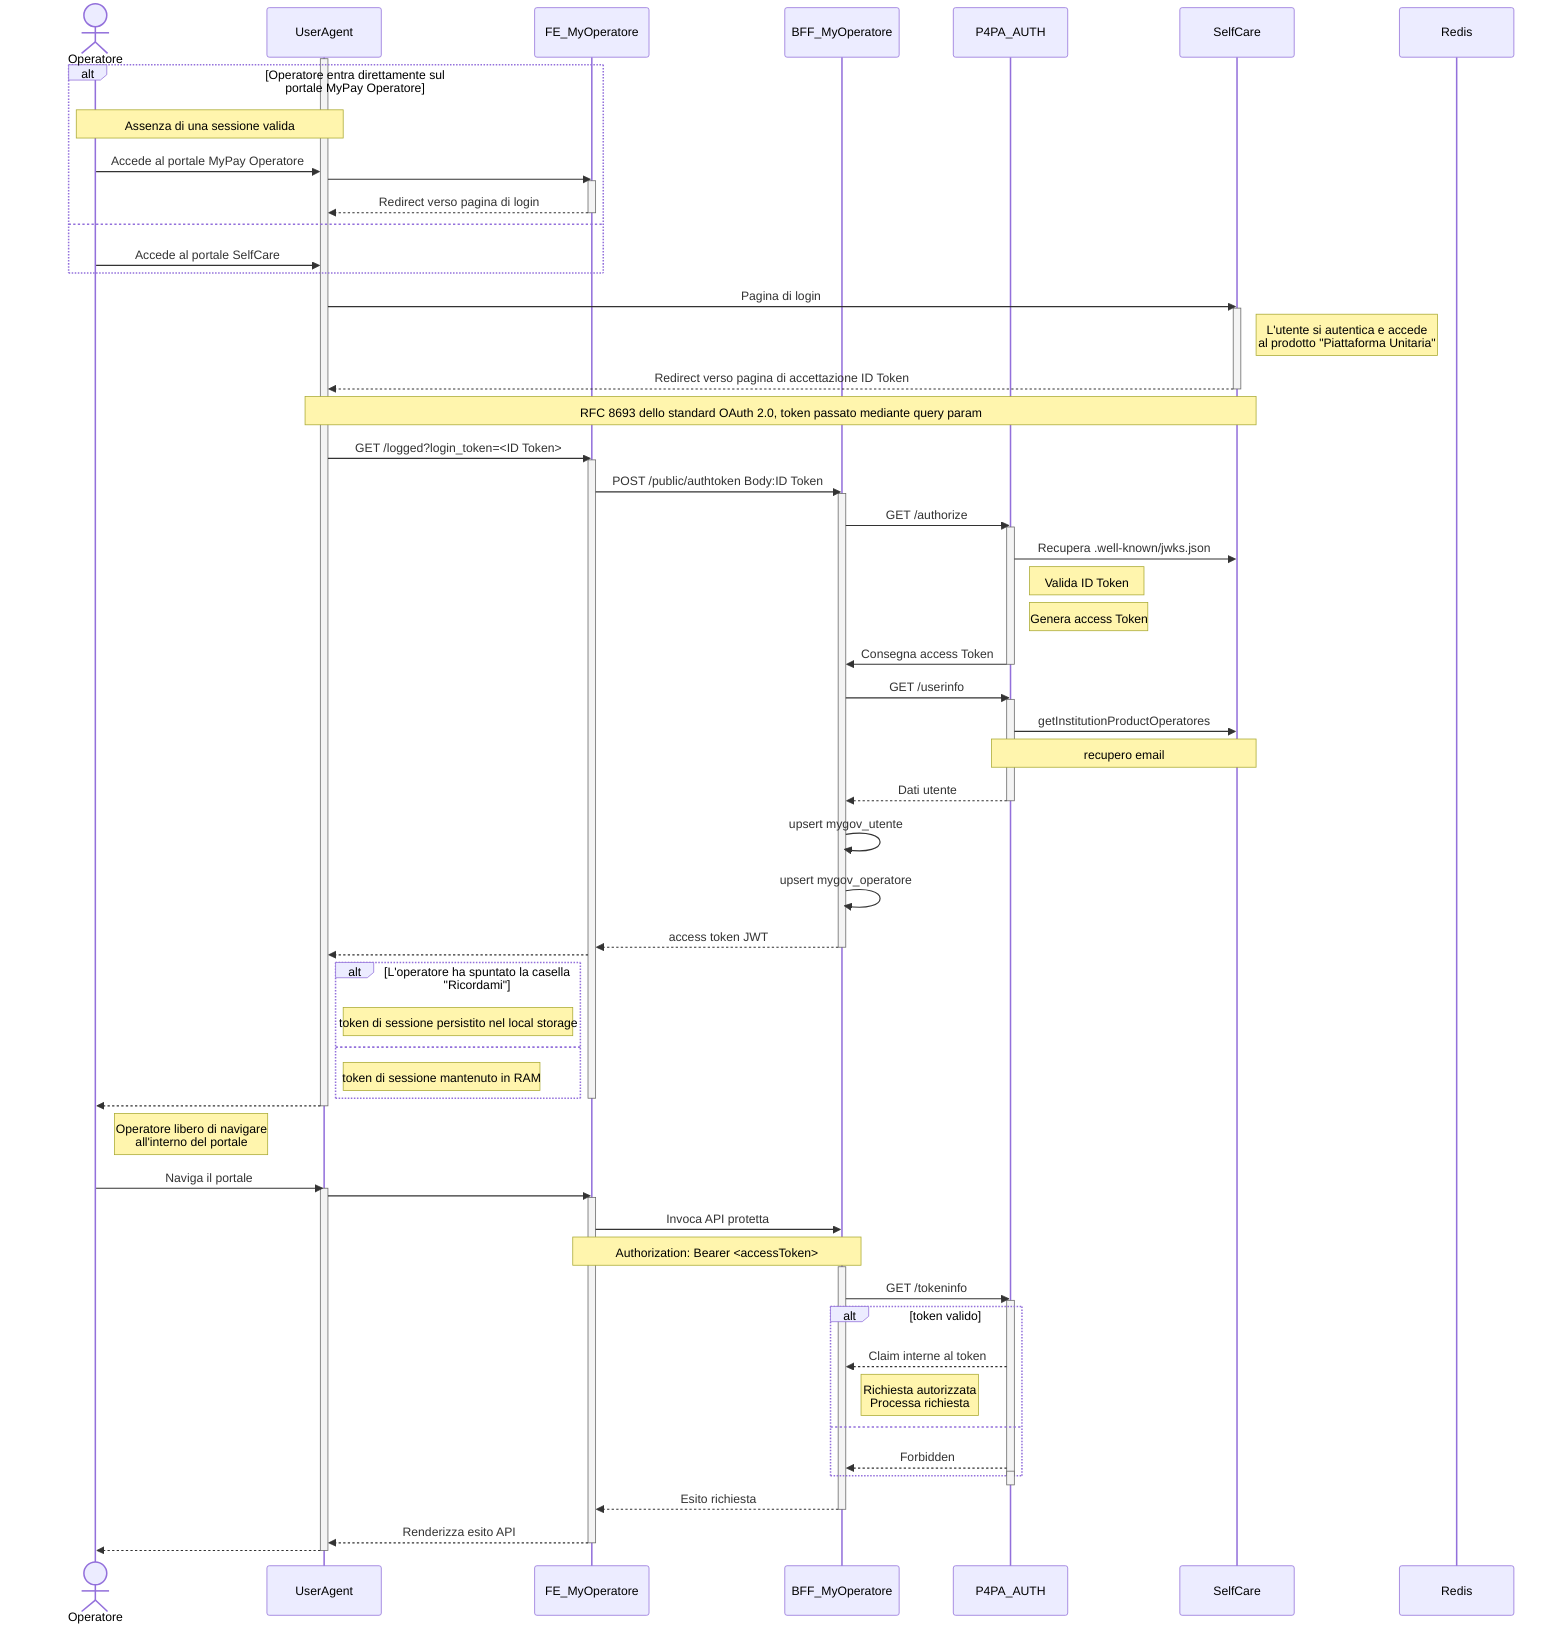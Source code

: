 sequenceDiagram
    actor Operatore
    participant UserAgent
    participant FE as FE_MyOperatore
    participant BFF as BFF_MyOperatore
    participant AUTH as P4PA_AUTH
    participant SelfCare
    participant Redis


    activate UserAgent
    alt Operatore entra direttamente sul portale MyPay Operatore
        note over Operatore, UserAgent: Assenza di una sessione valida
        Operatore ->> UserAgent: Accede al portale MyPay Operatore

        UserAgent ->> FE: #
        activate FE
            FE -->> UserAgent: Redirect verso pagina di login
        deactivate FE
    else
        Operatore ->> UserAgent: Accede al portale SelfCare
    end

    UserAgent ->> SelfCare: Pagina di login
    activate SelfCare
        note right of SelfCare: L'utente si autentica e accede<br />al prodotto "Piattaforma Unitaria"
        SelfCare -->> UserAgent: Redirect verso pagina di accettazione ID Token
    deactivate SelfCare
    note over UserAgent, SelfCare: RFC 8693 dello standard OAuth 2.0, token passato mediante query param

    UserAgent ->> FE: GET /logged?login_token=<ID Token>
    activate FE
        FE ->> BFF: POST /public/authtoken Body:ID Token
        activate BFF
            BFF ->> AUTH: GET /authorize
            activate AUTH
                AUTH ->> SelfCare: Recupera .well-known/jwks.json
                note right of AUTH: Valida ID Token
                note right of AUTH: Genera access Token
                AUTH ->> BFF: Consegna access Token
            deactivate AUTH

            BFF ->> AUTH: GET /userinfo
            activate AUTH
                AUTH ->> SelfCare: getInstitutionProductOperatores
                note over AUTH, SelfCare: recupero email
                AUTH -->> BFF: Dati utente
            deactivate AUTH

            BFF ->> BFF: upsert mygov_utente
            BFF ->> BFF: upsert mygov_operatore
            BFF -->> FE: access token JWT
        deactivate BFF
        FE -->> UserAgent: #
        alt L'operatore ha spuntato la casella "Ricordami"
            note right of UserAgent: token di sessione persistito nel local storage
        else
            note right of UserAgent: token di sessione mantenuto in RAM
        end
    deactivate FE

    UserAgent -->> Operatore: #
    deactivate UserAgent

    note right of Operatore: Operatore libero di navigare<BR />all'interno del portale

    Operatore ->> UserAgent: Naviga il portale

    activate UserAgent
    UserAgent ->> FE: #
    activate FE
    FE ->> BFF: Invoca API protetta
    note over FE, BFF: Authorization: Bearer <accessToken>

    activate BFF
    BFF ->> AUTH: GET /tokeninfo
    activate AUTH
    alt token valido
        AUTH -->> BFF: Claim interne al token
        note right of BFF: Richiesta autorizzata<BR />Processa richiesta
    else
        AUTH -->> BFF: Forbidden
    end
    deactivate AUTH

    activate AUTH
    deactivate AUTH

    BFF -->> FE: Esito richiesta
    deactivate BFF

    FE -->> UserAgent: Renderizza esito API
    deactivate FE
    UserAgent -->> Operatore: #
    deactivate UserAgent